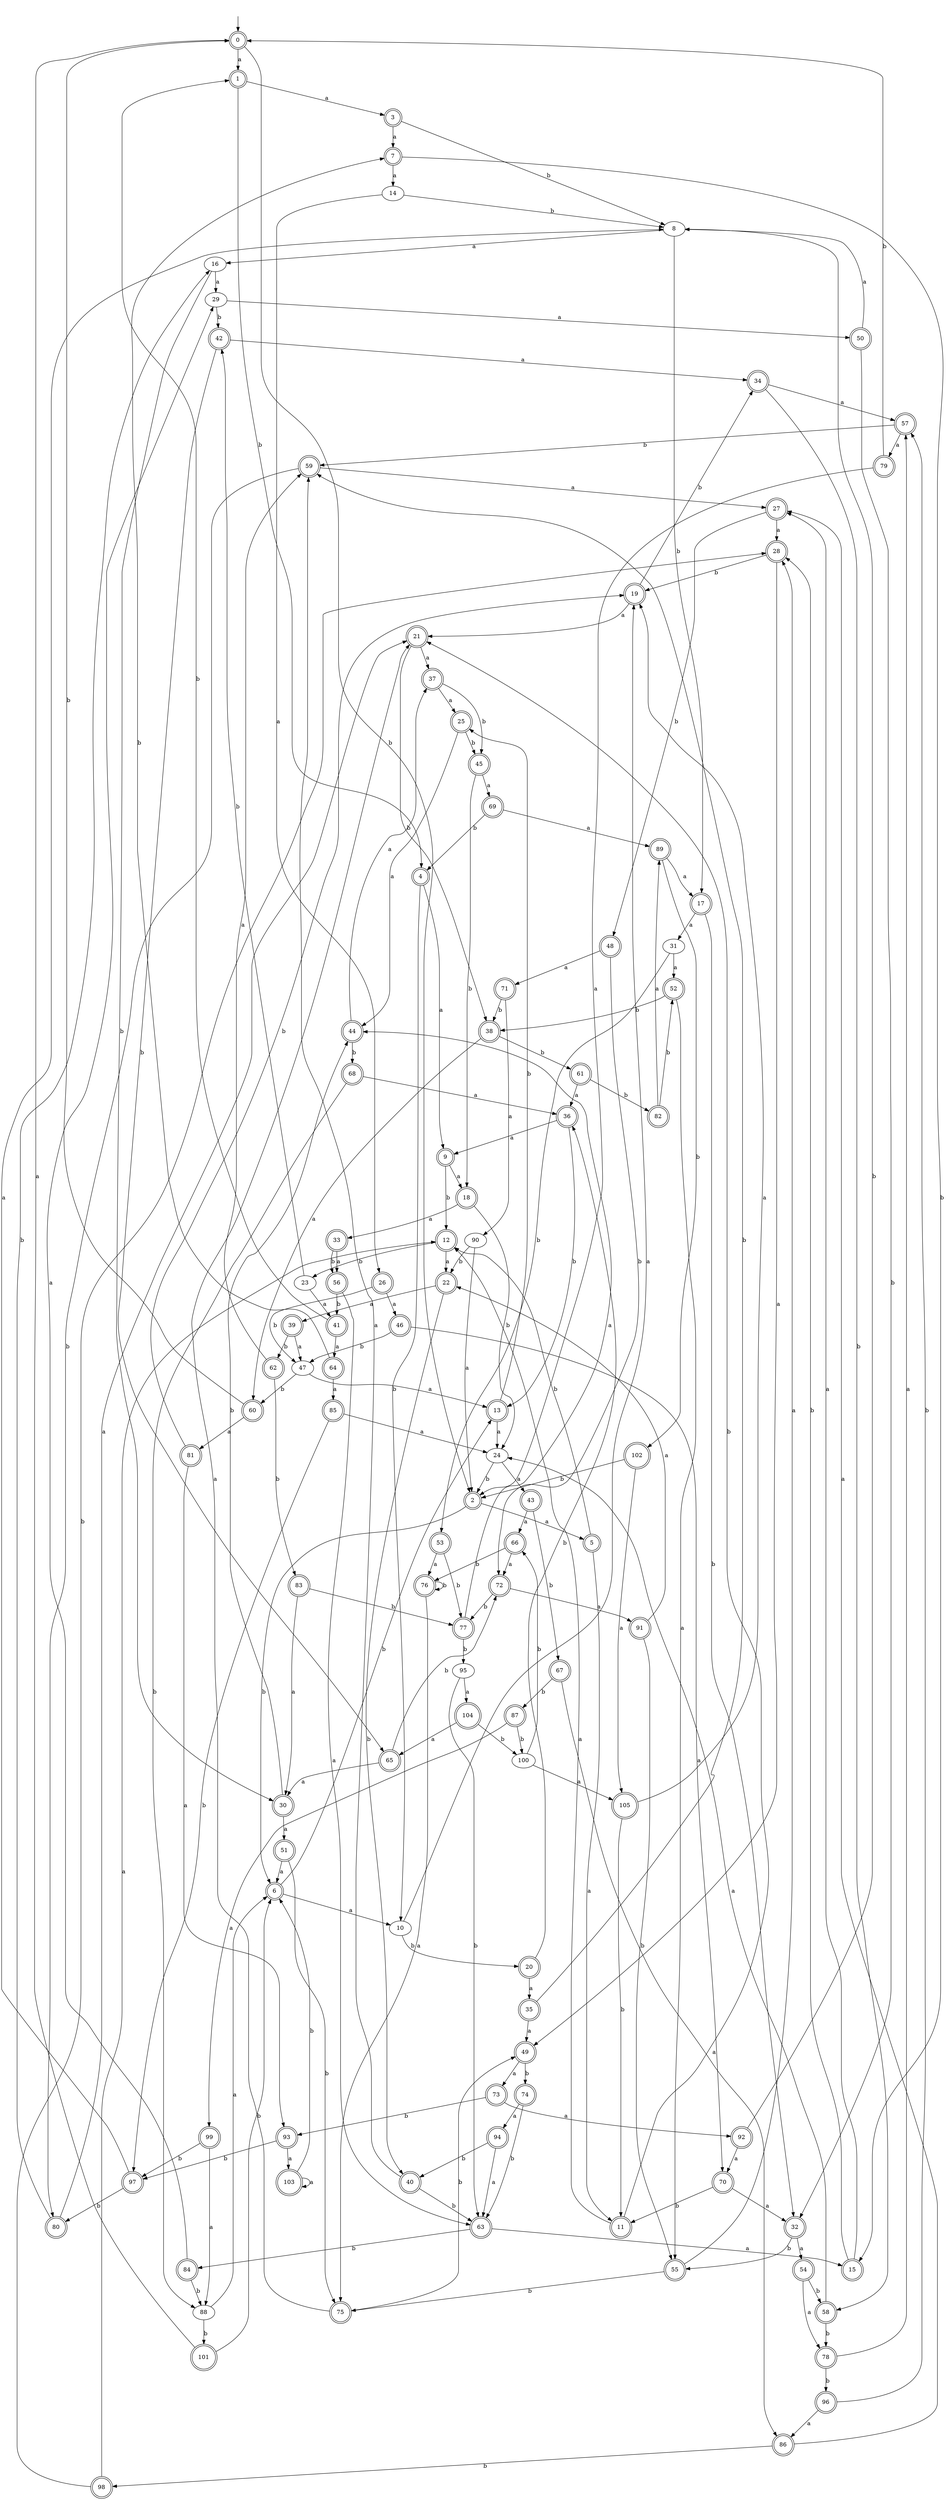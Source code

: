 digraph RandomDFA {
  __start0 [label="", shape=none];
  __start0 -> 0 [label=""];
  0 [shape=circle] [shape=doublecircle]
  0 -> 1 [label="a"]
  0 -> 2 [label="b"]
  1 [shape=doublecircle]
  1 -> 3 [label="a"]
  1 -> 4 [label="b"]
  2 [shape=doublecircle]
  2 -> 5 [label="a"]
  2 -> 6 [label="b"]
  3 [shape=doublecircle]
  3 -> 7 [label="a"]
  3 -> 8 [label="b"]
  4 [shape=doublecircle]
  4 -> 9 [label="a"]
  4 -> 10 [label="b"]
  5 [shape=doublecircle]
  5 -> 11 [label="a"]
  5 -> 12 [label="b"]
  6 [shape=doublecircle]
  6 -> 10 [label="a"]
  6 -> 13 [label="b"]
  7 [shape=doublecircle]
  7 -> 14 [label="a"]
  7 -> 15 [label="b"]
  8
  8 -> 16 [label="a"]
  8 -> 17 [label="b"]
  9 [shape=doublecircle]
  9 -> 18 [label="a"]
  9 -> 12 [label="b"]
  10
  10 -> 19 [label="a"]
  10 -> 20 [label="b"]
  11 [shape=doublecircle]
  11 -> 12 [label="a"]
  11 -> 21 [label="b"]
  12 [shape=doublecircle]
  12 -> 22 [label="a"]
  12 -> 23 [label="b"]
  13 [shape=doublecircle]
  13 -> 24 [label="a"]
  13 -> 25 [label="b"]
  14
  14 -> 26 [label="a"]
  14 -> 8 [label="b"]
  15 [shape=doublecircle]
  15 -> 27 [label="a"]
  15 -> 28 [label="b"]
  16
  16 -> 29 [label="a"]
  16 -> 30 [label="b"]
  17 [shape=doublecircle]
  17 -> 31 [label="a"]
  17 -> 32 [label="b"]
  18 [shape=doublecircle]
  18 -> 33 [label="a"]
  18 -> 24 [label="b"]
  19 [shape=doublecircle]
  19 -> 21 [label="a"]
  19 -> 34 [label="b"]
  20 [shape=doublecircle]
  20 -> 35 [label="a"]
  20 -> 36 [label="b"]
  21 [shape=doublecircle]
  21 -> 37 [label="a"]
  21 -> 38 [label="b"]
  22 [shape=doublecircle]
  22 -> 39 [label="a"]
  22 -> 40 [label="b"]
  23
  23 -> 41 [label="a"]
  23 -> 42 [label="b"]
  24
  24 -> 43 [label="a"]
  24 -> 2 [label="b"]
  25 [shape=doublecircle]
  25 -> 44 [label="a"]
  25 -> 45 [label="b"]
  26 [shape=doublecircle]
  26 -> 46 [label="a"]
  26 -> 47 [label="b"]
  27 [shape=doublecircle]
  27 -> 28 [label="a"]
  27 -> 48 [label="b"]
  28 [shape=doublecircle]
  28 -> 49 [label="a"]
  28 -> 19 [label="b"]
  29
  29 -> 50 [label="a"]
  29 -> 42 [label="b"]
  30 [shape=doublecircle]
  30 -> 51 [label="a"]
  30 -> 44 [label="b"]
  31
  31 -> 52 [label="a"]
  31 -> 53 [label="b"]
  32 [shape=doublecircle]
  32 -> 54 [label="a"]
  32 -> 55 [label="b"]
  33 [shape=doublecircle]
  33 -> 56 [label="a"]
  33 -> 56 [label="b"]
  34 [shape=doublecircle]
  34 -> 57 [label="a"]
  34 -> 58 [label="b"]
  35 [shape=doublecircle]
  35 -> 49 [label="a"]
  35 -> 59 [label="b"]
  36 [shape=doublecircle]
  36 -> 9 [label="a"]
  36 -> 13 [label="b"]
  37 [shape=doublecircle]
  37 -> 25 [label="a"]
  37 -> 45 [label="b"]
  38 [shape=doublecircle]
  38 -> 60 [label="a"]
  38 -> 61 [label="b"]
  39 [shape=doublecircle]
  39 -> 47 [label="a"]
  39 -> 62 [label="b"]
  40 [shape=doublecircle]
  40 -> 59 [label="a"]
  40 -> 63 [label="b"]
  41 [shape=doublecircle]
  41 -> 64 [label="a"]
  41 -> 1 [label="b"]
  42 [shape=doublecircle]
  42 -> 34 [label="a"]
  42 -> 65 [label="b"]
  43 [shape=doublecircle]
  43 -> 66 [label="a"]
  43 -> 67 [label="b"]
  44 [shape=doublecircle]
  44 -> 37 [label="a"]
  44 -> 68 [label="b"]
  45 [shape=doublecircle]
  45 -> 69 [label="a"]
  45 -> 18 [label="b"]
  46 [shape=doublecircle]
  46 -> 70 [label="a"]
  46 -> 47 [label="b"]
  47
  47 -> 13 [label="a"]
  47 -> 60 [label="b"]
  48 [shape=doublecircle]
  48 -> 71 [label="a"]
  48 -> 72 [label="b"]
  49 [shape=doublecircle]
  49 -> 73 [label="a"]
  49 -> 74 [label="b"]
  50 [shape=doublecircle]
  50 -> 8 [label="a"]
  50 -> 32 [label="b"]
  51 [shape=doublecircle]
  51 -> 6 [label="a"]
  51 -> 75 [label="b"]
  52 [shape=doublecircle]
  52 -> 55 [label="a"]
  52 -> 38 [label="b"]
  53 [shape=doublecircle]
  53 -> 76 [label="a"]
  53 -> 77 [label="b"]
  54 [shape=doublecircle]
  54 -> 78 [label="a"]
  54 -> 58 [label="b"]
  55 [shape=doublecircle]
  55 -> 28 [label="a"]
  55 -> 75 [label="b"]
  56 [shape=doublecircle]
  56 -> 63 [label="a"]
  56 -> 41 [label="b"]
  57 [shape=doublecircle]
  57 -> 79 [label="a"]
  57 -> 59 [label="b"]
  58 [shape=doublecircle]
  58 -> 24 [label="a"]
  58 -> 78 [label="b"]
  59 [shape=doublecircle]
  59 -> 27 [label="a"]
  59 -> 80 [label="b"]
  60 [shape=doublecircle]
  60 -> 81 [label="a"]
  60 -> 0 [label="b"]
  61 [shape=doublecircle]
  61 -> 36 [label="a"]
  61 -> 82 [label="b"]
  62 [shape=doublecircle]
  62 -> 59 [label="a"]
  62 -> 83 [label="b"]
  63 [shape=doublecircle]
  63 -> 15 [label="a"]
  63 -> 84 [label="b"]
  64 [shape=doublecircle]
  64 -> 85 [label="a"]
  64 -> 7 [label="b"]
  65 [shape=doublecircle]
  65 -> 30 [label="a"]
  65 -> 72 [label="b"]
  66 [shape=doublecircle]
  66 -> 72 [label="a"]
  66 -> 76 [label="b"]
  67 [shape=doublecircle]
  67 -> 86 [label="a"]
  67 -> 87 [label="b"]
  68 [shape=doublecircle]
  68 -> 36 [label="a"]
  68 -> 88 [label="b"]
  69 [shape=doublecircle]
  69 -> 89 [label="a"]
  69 -> 4 [label="b"]
  70 [shape=doublecircle]
  70 -> 32 [label="a"]
  70 -> 11 [label="b"]
  71 [shape=doublecircle]
  71 -> 90 [label="a"]
  71 -> 38 [label="b"]
  72 [shape=doublecircle]
  72 -> 91 [label="a"]
  72 -> 77 [label="b"]
  73 [shape=doublecircle]
  73 -> 92 [label="a"]
  73 -> 93 [label="b"]
  74 [shape=doublecircle]
  74 -> 94 [label="a"]
  74 -> 63 [label="b"]
  75 [shape=doublecircle]
  75 -> 21 [label="a"]
  75 -> 49 [label="b"]
  76 [shape=doublecircle]
  76 -> 75 [label="a"]
  76 -> 76 [label="b"]
  77 [shape=doublecircle]
  77 -> 44 [label="a"]
  77 -> 95 [label="b"]
  78 [shape=doublecircle]
  78 -> 57 [label="a"]
  78 -> 96 [label="b"]
  79 [shape=doublecircle]
  79 -> 2 [label="a"]
  79 -> 0 [label="b"]
  80 [shape=doublecircle]
  80 -> 21 [label="a"]
  80 -> 16 [label="b"]
  81 [shape=doublecircle]
  81 -> 93 [label="a"]
  81 -> 19 [label="b"]
  82 [shape=doublecircle]
  82 -> 89 [label="a"]
  82 -> 52 [label="b"]
  83 [shape=doublecircle]
  83 -> 30 [label="a"]
  83 -> 77 [label="b"]
  84 [shape=doublecircle]
  84 -> 29 [label="a"]
  84 -> 88 [label="b"]
  85 [shape=doublecircle]
  85 -> 24 [label="a"]
  85 -> 97 [label="b"]
  86 [shape=doublecircle]
  86 -> 27 [label="a"]
  86 -> 98 [label="b"]
  87 [shape=doublecircle]
  87 -> 99 [label="a"]
  87 -> 100 [label="b"]
  88
  88 -> 6 [label="a"]
  88 -> 101 [label="b"]
  89 [shape=doublecircle]
  89 -> 17 [label="a"]
  89 -> 102 [label="b"]
  90
  90 -> 2 [label="a"]
  90 -> 22 [label="b"]
  91 [shape=doublecircle]
  91 -> 22 [label="a"]
  91 -> 55 [label="b"]
  92 [shape=doublecircle]
  92 -> 70 [label="a"]
  92 -> 8 [label="b"]
  93 [shape=doublecircle]
  93 -> 103 [label="a"]
  93 -> 97 [label="b"]
  94 [shape=doublecircle]
  94 -> 63 [label="a"]
  94 -> 40 [label="b"]
  95
  95 -> 104 [label="a"]
  95 -> 63 [label="b"]
  96 [shape=doublecircle]
  96 -> 86 [label="a"]
  96 -> 57 [label="b"]
  97 [shape=doublecircle]
  97 -> 8 [label="a"]
  97 -> 80 [label="b"]
  98 [shape=doublecircle]
  98 -> 12 [label="a"]
  98 -> 28 [label="b"]
  99 [shape=doublecircle]
  99 -> 88 [label="a"]
  99 -> 97 [label="b"]
  100
  100 -> 105 [label="a"]
  100 -> 66 [label="b"]
  101 [shape=doublecircle]
  101 -> 0 [label="a"]
  101 -> 6 [label="b"]
  102 [shape=doublecircle]
  102 -> 105 [label="a"]
  102 -> 2 [label="b"]
  103 [shape=doublecircle]
  103 -> 103 [label="a"]
  103 -> 6 [label="b"]
  104 [shape=doublecircle]
  104 -> 65 [label="a"]
  104 -> 100 [label="b"]
  105 [shape=doublecircle]
  105 -> 19 [label="a"]
  105 -> 11 [label="b"]
}

